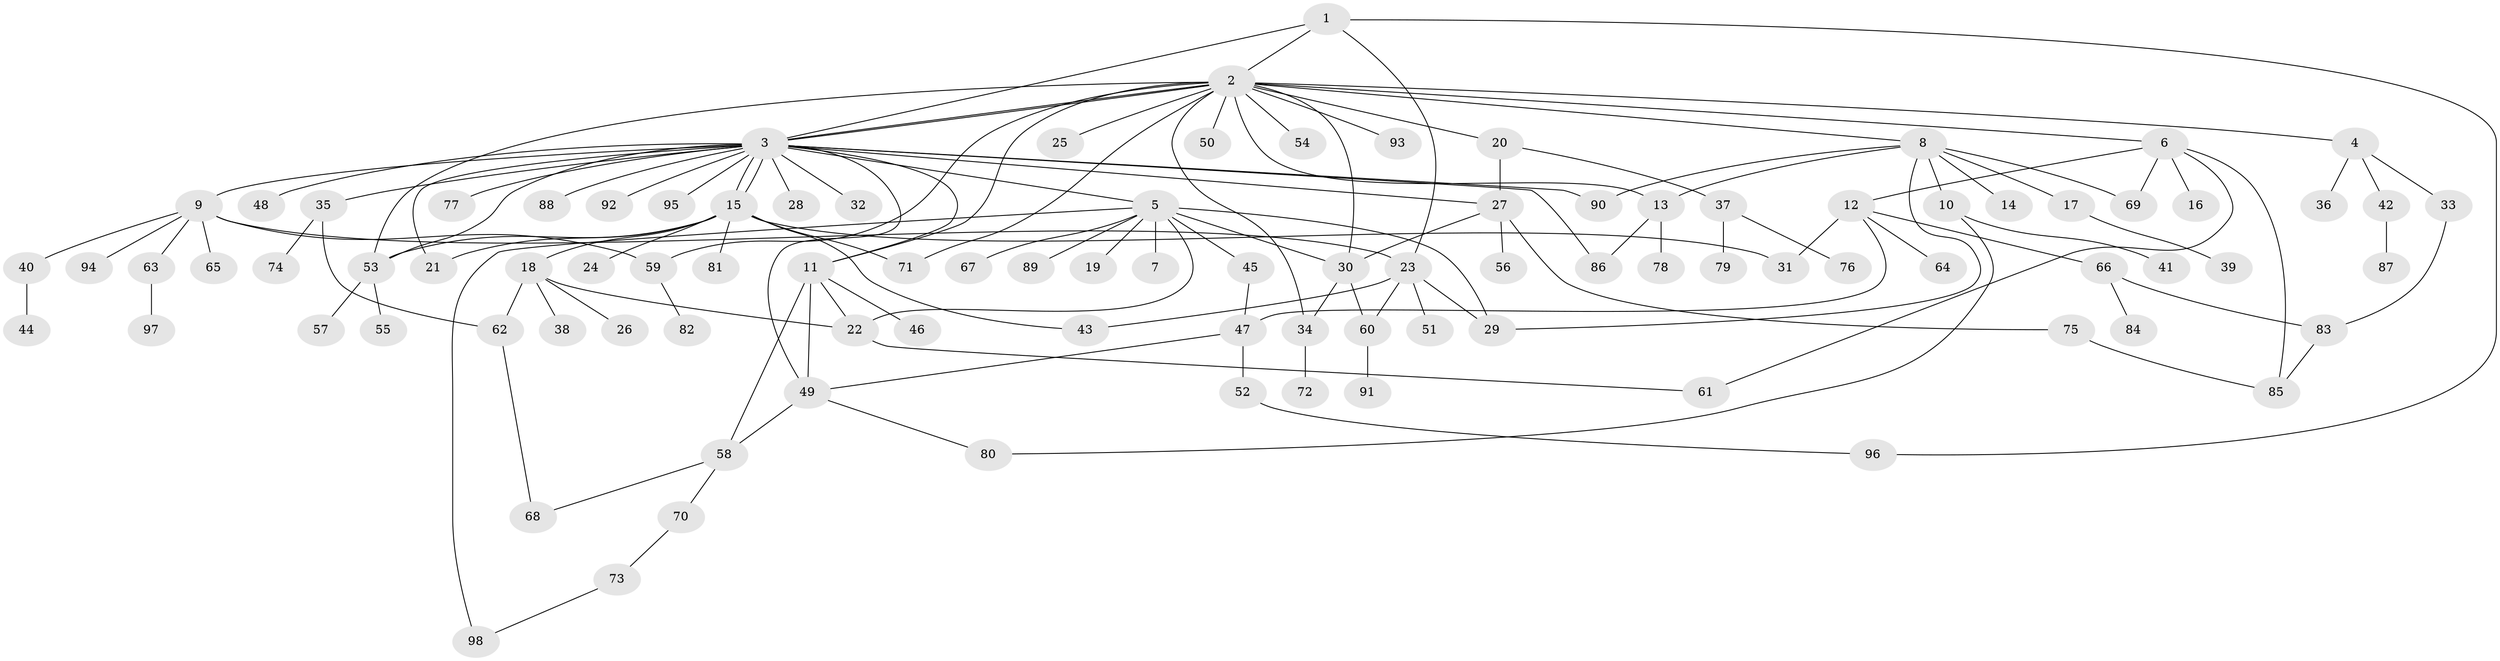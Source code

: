 // Generated by graph-tools (version 1.1) at 2025/11/02/27/25 16:11:10]
// undirected, 98 vertices, 135 edges
graph export_dot {
graph [start="1"]
  node [color=gray90,style=filled];
  1;
  2;
  3;
  4;
  5;
  6;
  7;
  8;
  9;
  10;
  11;
  12;
  13;
  14;
  15;
  16;
  17;
  18;
  19;
  20;
  21;
  22;
  23;
  24;
  25;
  26;
  27;
  28;
  29;
  30;
  31;
  32;
  33;
  34;
  35;
  36;
  37;
  38;
  39;
  40;
  41;
  42;
  43;
  44;
  45;
  46;
  47;
  48;
  49;
  50;
  51;
  52;
  53;
  54;
  55;
  56;
  57;
  58;
  59;
  60;
  61;
  62;
  63;
  64;
  65;
  66;
  67;
  68;
  69;
  70;
  71;
  72;
  73;
  74;
  75;
  76;
  77;
  78;
  79;
  80;
  81;
  82;
  83;
  84;
  85;
  86;
  87;
  88;
  89;
  90;
  91;
  92;
  93;
  94;
  95;
  96;
  97;
  98;
  1 -- 2;
  1 -- 3;
  1 -- 23;
  1 -- 96;
  2 -- 3;
  2 -- 3;
  2 -- 4;
  2 -- 6;
  2 -- 8;
  2 -- 11;
  2 -- 13;
  2 -- 20;
  2 -- 25;
  2 -- 30;
  2 -- 34;
  2 -- 50;
  2 -- 53;
  2 -- 54;
  2 -- 59;
  2 -- 71;
  2 -- 93;
  3 -- 5;
  3 -- 9;
  3 -- 11;
  3 -- 15;
  3 -- 15;
  3 -- 21;
  3 -- 27;
  3 -- 28;
  3 -- 32;
  3 -- 35;
  3 -- 48;
  3 -- 49;
  3 -- 53;
  3 -- 77;
  3 -- 86;
  3 -- 88;
  3 -- 90;
  3 -- 92;
  3 -- 95;
  4 -- 33;
  4 -- 36;
  4 -- 42;
  5 -- 7;
  5 -- 19;
  5 -- 22;
  5 -- 29;
  5 -- 30;
  5 -- 45;
  5 -- 67;
  5 -- 89;
  5 -- 98;
  6 -- 12;
  6 -- 16;
  6 -- 61;
  6 -- 69;
  6 -- 85;
  8 -- 10;
  8 -- 13;
  8 -- 14;
  8 -- 17;
  8 -- 29;
  8 -- 69;
  8 -- 90;
  9 -- 23;
  9 -- 40;
  9 -- 59;
  9 -- 63;
  9 -- 65;
  9 -- 94;
  10 -- 41;
  10 -- 80;
  11 -- 22;
  11 -- 46;
  11 -- 49;
  11 -- 58;
  12 -- 31;
  12 -- 47;
  12 -- 64;
  12 -- 66;
  13 -- 78;
  13 -- 86;
  15 -- 18;
  15 -- 21;
  15 -- 24;
  15 -- 31;
  15 -- 43;
  15 -- 53;
  15 -- 71;
  15 -- 81;
  17 -- 39;
  18 -- 22;
  18 -- 26;
  18 -- 38;
  18 -- 62;
  20 -- 27;
  20 -- 37;
  22 -- 61;
  23 -- 29;
  23 -- 43;
  23 -- 51;
  23 -- 60;
  27 -- 30;
  27 -- 56;
  27 -- 75;
  30 -- 34;
  30 -- 60;
  33 -- 83;
  34 -- 72;
  35 -- 62;
  35 -- 74;
  37 -- 76;
  37 -- 79;
  40 -- 44;
  42 -- 87;
  45 -- 47;
  47 -- 49;
  47 -- 52;
  49 -- 58;
  49 -- 80;
  52 -- 96;
  53 -- 55;
  53 -- 57;
  58 -- 68;
  58 -- 70;
  59 -- 82;
  60 -- 91;
  62 -- 68;
  63 -- 97;
  66 -- 83;
  66 -- 84;
  70 -- 73;
  73 -- 98;
  75 -- 85;
  83 -- 85;
}
